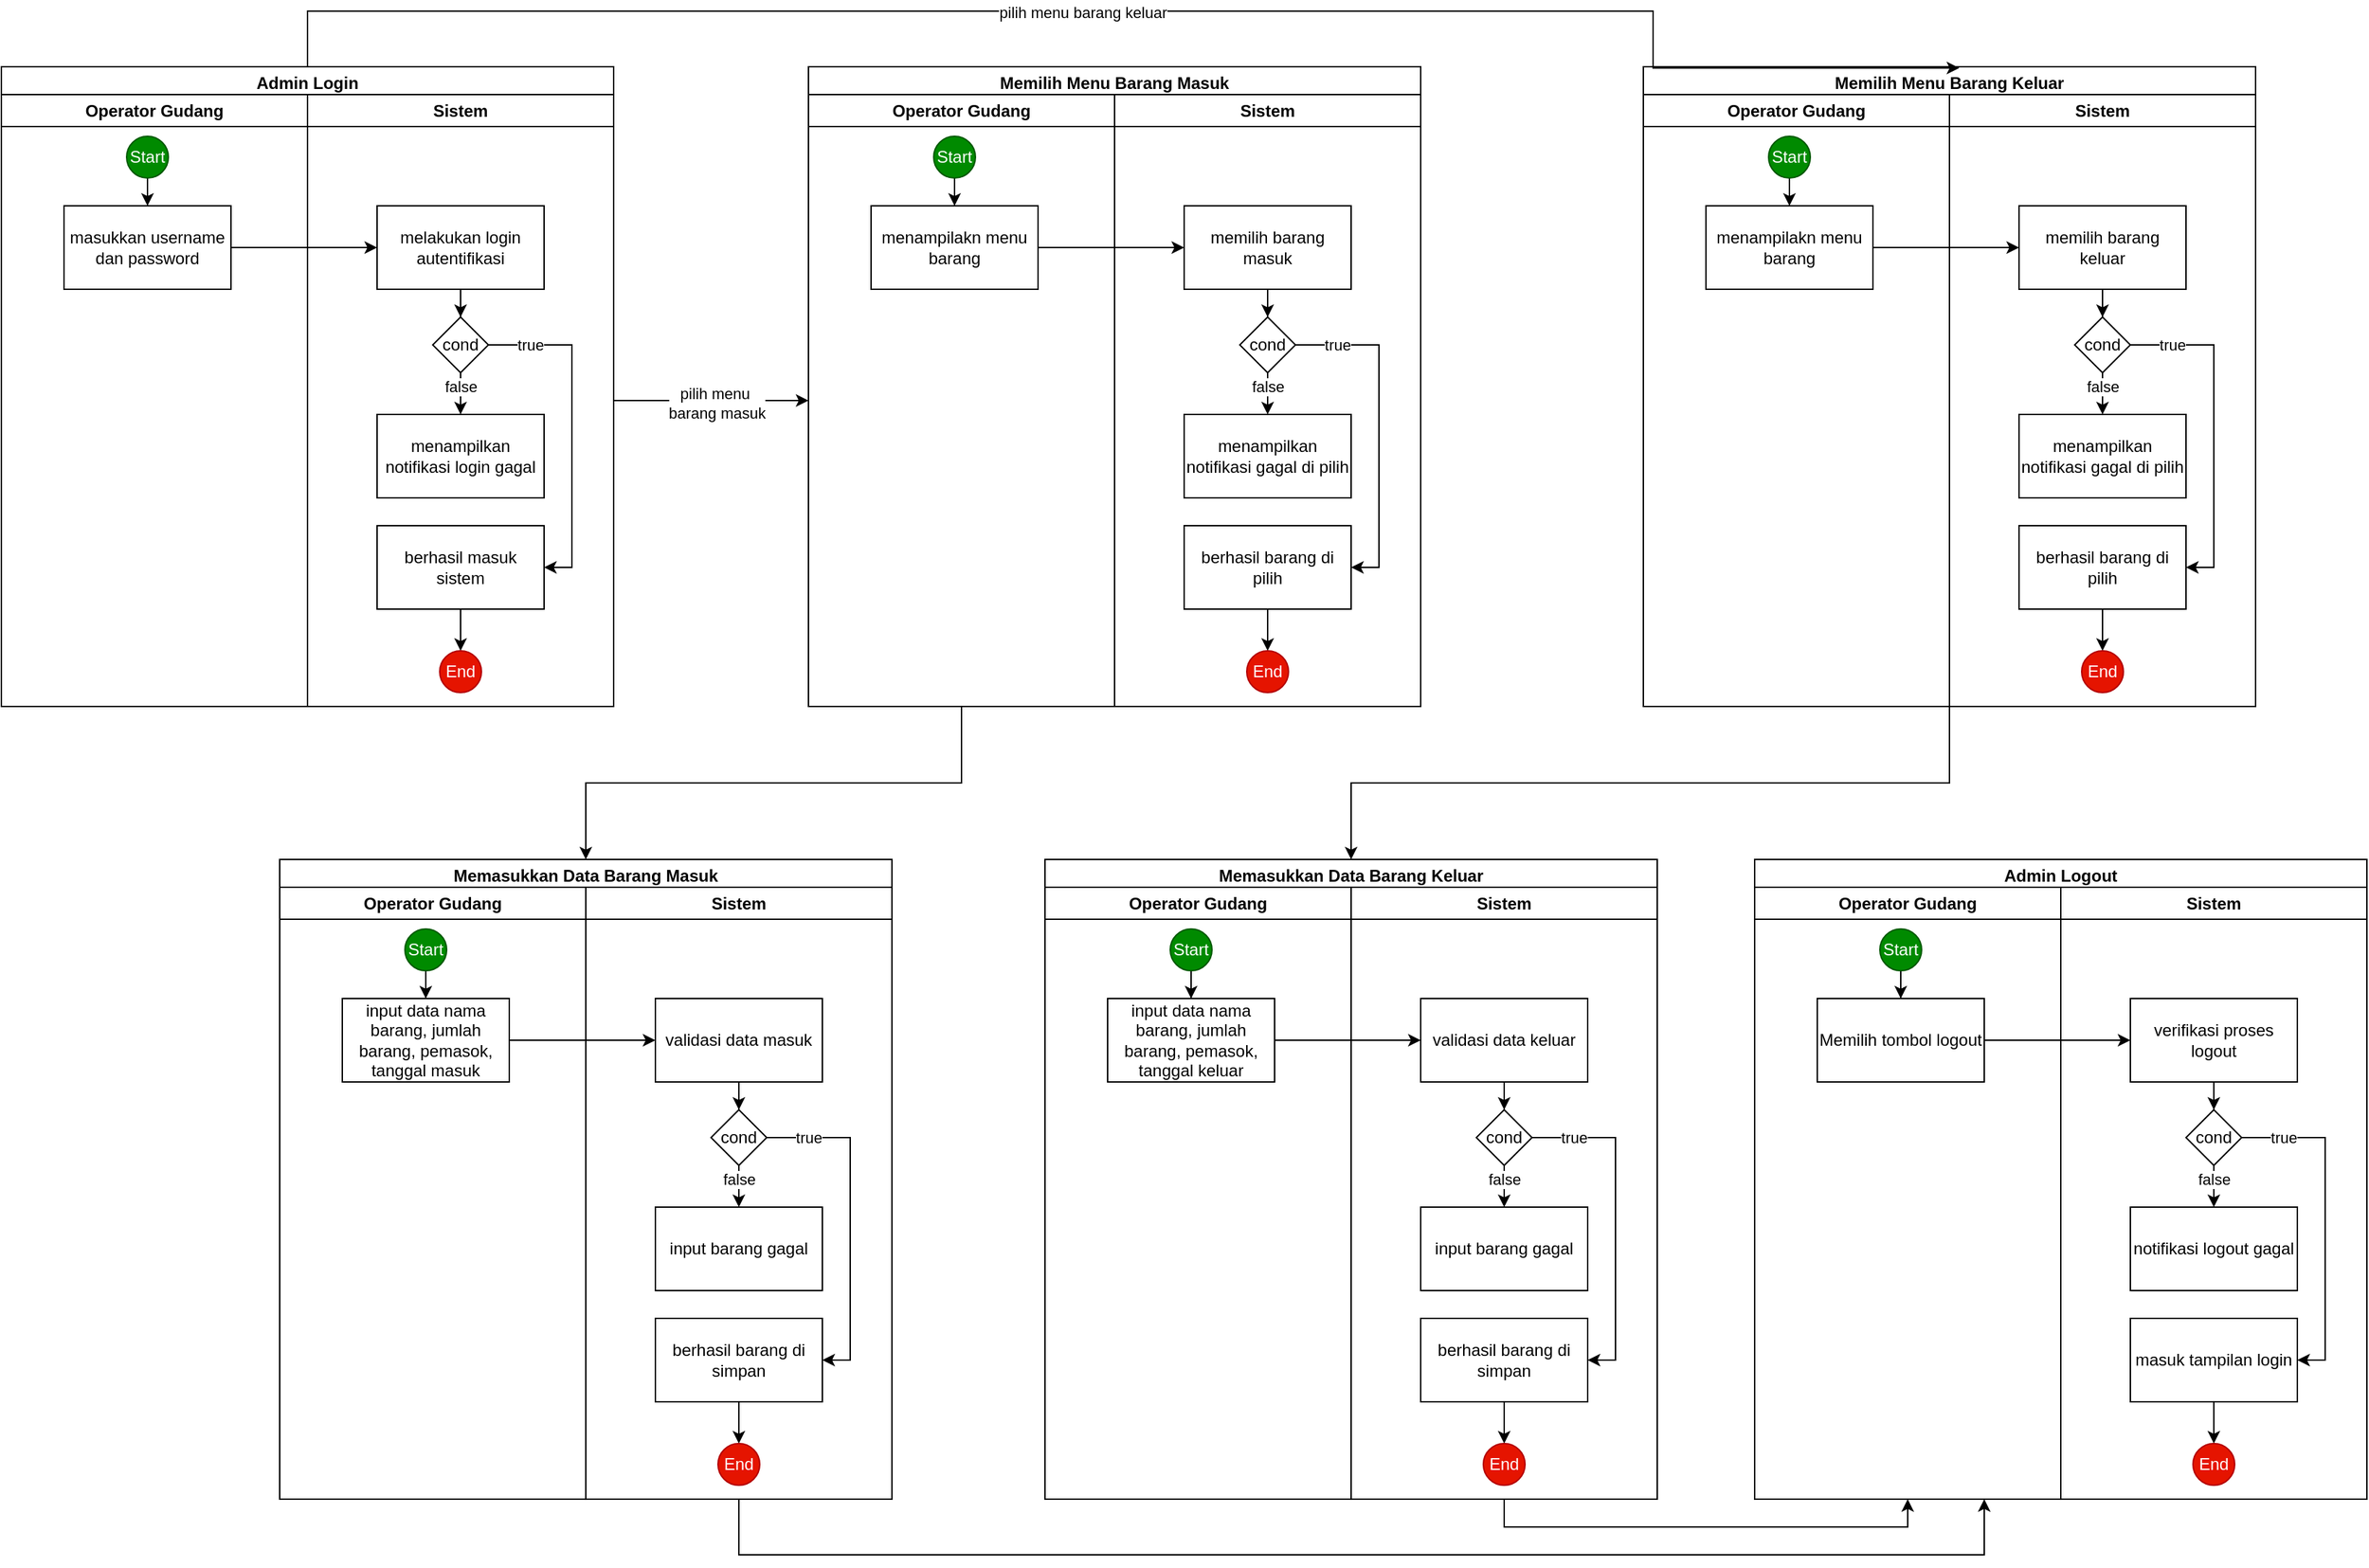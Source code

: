 <mxfile version="25.0.1">
  <diagram name="Halaman-1" id="Y4WEIZRUPYXfwLhoxVbs">
    <mxGraphModel dx="917" dy="1653" grid="1" gridSize="10" guides="1" tooltips="1" connect="1" arrows="1" fold="1" page="1" pageScale="1" pageWidth="827" pageHeight="1169" math="0" shadow="0">
      <root>
        <mxCell id="0" />
        <mxCell id="1" parent="0" />
        <mxCell id="KNslRv7fgBc5iuveiAQ4-1" value="&lt;b style=&quot;white-space: nowrap;&quot;&gt;Admin Login&lt;/b&gt;" style="swimlane;whiteSpace=wrap;html=1;" vertex="1" parent="1">
          <mxGeometry width="440" height="460" as="geometry">
            <mxRectangle width="110" height="30" as="alternateBounds" />
          </mxGeometry>
        </mxCell>
        <mxCell id="KNslRv7fgBc5iuveiAQ4-2" value="Operator Gudang" style="swimlane;whiteSpace=wrap;html=1;startSize=23;" vertex="1" parent="KNslRv7fgBc5iuveiAQ4-1">
          <mxGeometry y="20" width="220" height="440" as="geometry">
            <mxRectangle y="20" width="130" height="30" as="alternateBounds" />
          </mxGeometry>
        </mxCell>
        <mxCell id="KNslRv7fgBc5iuveiAQ4-3" style="edgeStyle=orthogonalEdgeStyle;rounded=0;orthogonalLoop=1;jettySize=auto;html=1;exitX=0.5;exitY=1;exitDx=0;exitDy=0;" edge="1" parent="KNslRv7fgBc5iuveiAQ4-2" source="KNslRv7fgBc5iuveiAQ4-4" target="KNslRv7fgBc5iuveiAQ4-5">
          <mxGeometry relative="1" as="geometry" />
        </mxCell>
        <mxCell id="KNslRv7fgBc5iuveiAQ4-4" value="Start" style="ellipse;whiteSpace=wrap;html=1;aspect=fixed;fillColor=#008a00;fontColor=#ffffff;strokeColor=#005700;" vertex="1" parent="KNslRv7fgBc5iuveiAQ4-2">
          <mxGeometry x="90" y="30" width="30" height="30" as="geometry" />
        </mxCell>
        <mxCell id="KNslRv7fgBc5iuveiAQ4-5" value="masukkan username dan password" style="rounded=0;whiteSpace=wrap;html=1;" vertex="1" parent="KNslRv7fgBc5iuveiAQ4-2">
          <mxGeometry x="45" y="80" width="120" height="60" as="geometry" />
        </mxCell>
        <mxCell id="KNslRv7fgBc5iuveiAQ4-6" value="Sistem" style="swimlane;whiteSpace=wrap;html=1;" vertex="1" parent="KNslRv7fgBc5iuveiAQ4-1">
          <mxGeometry x="220" y="20" width="220" height="440" as="geometry">
            <mxRectangle x="220" y="20" width="80" height="30" as="alternateBounds" />
          </mxGeometry>
        </mxCell>
        <mxCell id="KNslRv7fgBc5iuveiAQ4-7" style="edgeStyle=orthogonalEdgeStyle;rounded=0;orthogonalLoop=1;jettySize=auto;html=1;exitX=0.5;exitY=1;exitDx=0;exitDy=0;" edge="1" parent="KNslRv7fgBc5iuveiAQ4-6" source="KNslRv7fgBc5iuveiAQ4-8" target="KNslRv7fgBc5iuveiAQ4-13">
          <mxGeometry relative="1" as="geometry" />
        </mxCell>
        <mxCell id="KNslRv7fgBc5iuveiAQ4-8" value="melakukan login autentifikasi" style="rounded=0;whiteSpace=wrap;html=1;" vertex="1" parent="KNslRv7fgBc5iuveiAQ4-6">
          <mxGeometry x="50" y="80" width="120" height="60" as="geometry" />
        </mxCell>
        <mxCell id="KNslRv7fgBc5iuveiAQ4-9" value="" style="edgeStyle=orthogonalEdgeStyle;rounded=0;orthogonalLoop=1;jettySize=auto;html=1;" edge="1" parent="KNslRv7fgBc5iuveiAQ4-6" source="KNslRv7fgBc5iuveiAQ4-13" target="KNslRv7fgBc5iuveiAQ4-14">
          <mxGeometry relative="1" as="geometry" />
        </mxCell>
        <mxCell id="KNslRv7fgBc5iuveiAQ4-10" value="false" style="edgeLabel;html=1;align=center;verticalAlign=middle;resizable=0;points=[];" vertex="1" connectable="0" parent="KNslRv7fgBc5iuveiAQ4-9">
          <mxGeometry x="0.5" y="-1" relative="1" as="geometry">
            <mxPoint x="1" y="-8" as="offset" />
          </mxGeometry>
        </mxCell>
        <mxCell id="KNslRv7fgBc5iuveiAQ4-11" style="edgeStyle=orthogonalEdgeStyle;rounded=0;orthogonalLoop=1;jettySize=auto;html=1;exitX=1;exitY=0.5;exitDx=0;exitDy=0;entryX=1;entryY=0.5;entryDx=0;entryDy=0;" edge="1" parent="KNslRv7fgBc5iuveiAQ4-6" source="KNslRv7fgBc5iuveiAQ4-13" target="KNslRv7fgBc5iuveiAQ4-16">
          <mxGeometry relative="1" as="geometry" />
        </mxCell>
        <mxCell id="KNslRv7fgBc5iuveiAQ4-12" value="true" style="edgeLabel;html=1;align=center;verticalAlign=middle;resizable=0;points=[];" vertex="1" connectable="0" parent="KNslRv7fgBc5iuveiAQ4-11">
          <mxGeometry x="-0.756" relative="1" as="geometry">
            <mxPoint as="offset" />
          </mxGeometry>
        </mxCell>
        <mxCell id="KNslRv7fgBc5iuveiAQ4-13" value="c&lt;span style=&quot;background-color: initial;&quot;&gt;ond&lt;/span&gt;" style="rhombus;whiteSpace=wrap;html=1;" vertex="1" parent="KNslRv7fgBc5iuveiAQ4-6">
          <mxGeometry x="90" y="160" width="40" height="40" as="geometry" />
        </mxCell>
        <mxCell id="KNslRv7fgBc5iuveiAQ4-14" value="menampilkan notifikasi login gagal" style="rounded=0;whiteSpace=wrap;html=1;" vertex="1" parent="KNslRv7fgBc5iuveiAQ4-6">
          <mxGeometry x="50" y="230" width="120" height="60" as="geometry" />
        </mxCell>
        <mxCell id="KNslRv7fgBc5iuveiAQ4-15" style="edgeStyle=orthogonalEdgeStyle;rounded=0;orthogonalLoop=1;jettySize=auto;html=1;exitX=0.5;exitY=1;exitDx=0;exitDy=0;" edge="1" parent="KNslRv7fgBc5iuveiAQ4-6" source="KNslRv7fgBc5iuveiAQ4-16" target="KNslRv7fgBc5iuveiAQ4-17">
          <mxGeometry relative="1" as="geometry" />
        </mxCell>
        <mxCell id="KNslRv7fgBc5iuveiAQ4-16" value="berhasil masuk sistem" style="rounded=0;whiteSpace=wrap;html=1;" vertex="1" parent="KNslRv7fgBc5iuveiAQ4-6">
          <mxGeometry x="50" y="310" width="120" height="60" as="geometry" />
        </mxCell>
        <mxCell id="KNslRv7fgBc5iuveiAQ4-17" value="End" style="ellipse;whiteSpace=wrap;html=1;aspect=fixed;fillColor=#e51400;fontColor=#ffffff;strokeColor=#B20000;" vertex="1" parent="KNslRv7fgBc5iuveiAQ4-6">
          <mxGeometry x="95" y="400" width="30" height="30" as="geometry" />
        </mxCell>
        <mxCell id="KNslRv7fgBc5iuveiAQ4-71" style="edgeStyle=orthogonalEdgeStyle;rounded=0;orthogonalLoop=1;jettySize=auto;html=1;" edge="1" parent="KNslRv7fgBc5iuveiAQ4-1" source="KNslRv7fgBc5iuveiAQ4-5" target="KNslRv7fgBc5iuveiAQ4-8">
          <mxGeometry relative="1" as="geometry" />
        </mxCell>
        <mxCell id="KNslRv7fgBc5iuveiAQ4-149" style="edgeStyle=orthogonalEdgeStyle;rounded=0;orthogonalLoop=1;jettySize=auto;html=1;entryX=0.5;entryY=0;entryDx=0;entryDy=0;exitX=0.5;exitY=1;exitDx=0;exitDy=0;" edge="1" parent="1" source="KNslRv7fgBc5iuveiAQ4-39" target="KNslRv7fgBc5iuveiAQ4-36">
          <mxGeometry relative="1" as="geometry" />
        </mxCell>
        <mxCell id="KNslRv7fgBc5iuveiAQ4-18" value="&lt;b style=&quot;white-space: nowrap;&quot;&gt;Memilih Menu Barang Masuk&lt;/b&gt;" style="swimlane;whiteSpace=wrap;html=1;" vertex="1" parent="1">
          <mxGeometry x="580" width="440" height="460" as="geometry">
            <mxRectangle x="480" width="110" height="30" as="alternateBounds" />
          </mxGeometry>
        </mxCell>
        <mxCell id="KNslRv7fgBc5iuveiAQ4-39" value="Operator Gudang" style="swimlane;whiteSpace=wrap;html=1;startSize=23;" vertex="1" parent="KNslRv7fgBc5iuveiAQ4-18">
          <mxGeometry y="20" width="220" height="440" as="geometry" />
        </mxCell>
        <mxCell id="KNslRv7fgBc5iuveiAQ4-40" style="edgeStyle=orthogonalEdgeStyle;rounded=0;orthogonalLoop=1;jettySize=auto;html=1;exitX=0.5;exitY=1;exitDx=0;exitDy=0;" edge="1" parent="KNslRv7fgBc5iuveiAQ4-39" source="KNslRv7fgBc5iuveiAQ4-41" target="KNslRv7fgBc5iuveiAQ4-42">
          <mxGeometry relative="1" as="geometry" />
        </mxCell>
        <mxCell id="KNslRv7fgBc5iuveiAQ4-41" value="Start" style="ellipse;whiteSpace=wrap;html=1;aspect=fixed;fillColor=#008a00;fontColor=#ffffff;strokeColor=#005700;" vertex="1" parent="KNslRv7fgBc5iuveiAQ4-39">
          <mxGeometry x="90" y="30" width="30" height="30" as="geometry" />
        </mxCell>
        <mxCell id="KNslRv7fgBc5iuveiAQ4-42" value="menampilakn menu barang" style="rounded=0;whiteSpace=wrap;html=1;" vertex="1" parent="KNslRv7fgBc5iuveiAQ4-39">
          <mxGeometry x="45" y="80" width="120" height="60" as="geometry" />
        </mxCell>
        <mxCell id="KNslRv7fgBc5iuveiAQ4-43" value="Sistem" style="swimlane;whiteSpace=wrap;html=1;" vertex="1" parent="KNslRv7fgBc5iuveiAQ4-18">
          <mxGeometry x="220" y="20" width="220" height="440" as="geometry">
            <mxRectangle x="220" y="40" width="80" height="30" as="alternateBounds" />
          </mxGeometry>
        </mxCell>
        <mxCell id="KNslRv7fgBc5iuveiAQ4-44" style="edgeStyle=orthogonalEdgeStyle;rounded=0;orthogonalLoop=1;jettySize=auto;html=1;exitX=0.5;exitY=1;exitDx=0;exitDy=0;" edge="1" parent="KNslRv7fgBc5iuveiAQ4-43" source="KNslRv7fgBc5iuveiAQ4-45" target="KNslRv7fgBc5iuveiAQ4-50">
          <mxGeometry relative="1" as="geometry" />
        </mxCell>
        <mxCell id="KNslRv7fgBc5iuveiAQ4-45" value="memilih barang masuk" style="rounded=0;whiteSpace=wrap;html=1;" vertex="1" parent="KNslRv7fgBc5iuveiAQ4-43">
          <mxGeometry x="50" y="80" width="120" height="60" as="geometry" />
        </mxCell>
        <mxCell id="KNslRv7fgBc5iuveiAQ4-46" value="" style="edgeStyle=orthogonalEdgeStyle;rounded=0;orthogonalLoop=1;jettySize=auto;html=1;" edge="1" parent="KNslRv7fgBc5iuveiAQ4-43" source="KNslRv7fgBc5iuveiAQ4-50" target="KNslRv7fgBc5iuveiAQ4-51">
          <mxGeometry relative="1" as="geometry" />
        </mxCell>
        <mxCell id="KNslRv7fgBc5iuveiAQ4-47" value="false" style="edgeLabel;html=1;align=center;verticalAlign=middle;resizable=0;points=[];" vertex="1" connectable="0" parent="KNslRv7fgBc5iuveiAQ4-46">
          <mxGeometry x="0.5" y="-1" relative="1" as="geometry">
            <mxPoint x="1" y="-8" as="offset" />
          </mxGeometry>
        </mxCell>
        <mxCell id="KNslRv7fgBc5iuveiAQ4-48" style="edgeStyle=orthogonalEdgeStyle;rounded=0;orthogonalLoop=1;jettySize=auto;html=1;exitX=1;exitY=0.5;exitDx=0;exitDy=0;entryX=1;entryY=0.5;entryDx=0;entryDy=0;" edge="1" parent="KNslRv7fgBc5iuveiAQ4-43" source="KNslRv7fgBc5iuveiAQ4-50" target="KNslRv7fgBc5iuveiAQ4-53">
          <mxGeometry relative="1" as="geometry" />
        </mxCell>
        <mxCell id="KNslRv7fgBc5iuveiAQ4-49" value="true" style="edgeLabel;html=1;align=center;verticalAlign=middle;resizable=0;points=[];" vertex="1" connectable="0" parent="KNslRv7fgBc5iuveiAQ4-48">
          <mxGeometry x="-0.756" relative="1" as="geometry">
            <mxPoint as="offset" />
          </mxGeometry>
        </mxCell>
        <mxCell id="KNslRv7fgBc5iuveiAQ4-50" value="c&lt;span style=&quot;background-color: initial;&quot;&gt;ond&lt;/span&gt;" style="rhombus;whiteSpace=wrap;html=1;" vertex="1" parent="KNslRv7fgBc5iuveiAQ4-43">
          <mxGeometry x="90" y="160" width="40" height="40" as="geometry" />
        </mxCell>
        <mxCell id="KNslRv7fgBc5iuveiAQ4-51" value="menampilkan notifikasi gagal di pilih" style="rounded=0;whiteSpace=wrap;html=1;" vertex="1" parent="KNslRv7fgBc5iuveiAQ4-43">
          <mxGeometry x="50" y="230" width="120" height="60" as="geometry" />
        </mxCell>
        <mxCell id="KNslRv7fgBc5iuveiAQ4-52" style="edgeStyle=orthogonalEdgeStyle;rounded=0;orthogonalLoop=1;jettySize=auto;html=1;exitX=0.5;exitY=1;exitDx=0;exitDy=0;" edge="1" parent="KNslRv7fgBc5iuveiAQ4-43" source="KNslRv7fgBc5iuveiAQ4-53" target="KNslRv7fgBc5iuveiAQ4-54">
          <mxGeometry relative="1" as="geometry" />
        </mxCell>
        <mxCell id="KNslRv7fgBc5iuveiAQ4-53" value="berhasil barang di pilih" style="rounded=0;whiteSpace=wrap;html=1;" vertex="1" parent="KNslRv7fgBc5iuveiAQ4-43">
          <mxGeometry x="50" y="310" width="120" height="60" as="geometry" />
        </mxCell>
        <mxCell id="KNslRv7fgBc5iuveiAQ4-54" value="End" style="ellipse;whiteSpace=wrap;html=1;aspect=fixed;fillColor=#e51400;fontColor=#ffffff;strokeColor=#B20000;" vertex="1" parent="KNslRv7fgBc5iuveiAQ4-43">
          <mxGeometry x="95" y="400" width="30" height="30" as="geometry" />
        </mxCell>
        <mxCell id="KNslRv7fgBc5iuveiAQ4-72" style="edgeStyle=orthogonalEdgeStyle;rounded=0;orthogonalLoop=1;jettySize=auto;html=1;" edge="1" parent="KNslRv7fgBc5iuveiAQ4-18" source="KNslRv7fgBc5iuveiAQ4-42" target="KNslRv7fgBc5iuveiAQ4-45">
          <mxGeometry relative="1" as="geometry" />
        </mxCell>
        <mxCell id="KNslRv7fgBc5iuveiAQ4-35" value="&lt;b style=&quot;white-space: nowrap;&quot;&gt;Memilih Menu Barang Keluar&lt;/b&gt;" style="swimlane;whiteSpace=wrap;html=1;" vertex="1" parent="1">
          <mxGeometry x="1180" width="440" height="460" as="geometry">
            <mxRectangle x="960" width="110" height="30" as="alternateBounds" />
          </mxGeometry>
        </mxCell>
        <mxCell id="KNslRv7fgBc5iuveiAQ4-55" value="Operator Gudang" style="swimlane;whiteSpace=wrap;html=1;startSize=23;" vertex="1" parent="KNslRv7fgBc5iuveiAQ4-35">
          <mxGeometry y="20" width="220" height="440" as="geometry" />
        </mxCell>
        <mxCell id="KNslRv7fgBc5iuveiAQ4-56" style="edgeStyle=orthogonalEdgeStyle;rounded=0;orthogonalLoop=1;jettySize=auto;html=1;exitX=0.5;exitY=1;exitDx=0;exitDy=0;" edge="1" parent="KNslRv7fgBc5iuveiAQ4-55" source="KNslRv7fgBc5iuveiAQ4-57" target="KNslRv7fgBc5iuveiAQ4-58">
          <mxGeometry relative="1" as="geometry" />
        </mxCell>
        <mxCell id="KNslRv7fgBc5iuveiAQ4-57" value="Start" style="ellipse;whiteSpace=wrap;html=1;aspect=fixed;fillColor=#008a00;fontColor=#ffffff;strokeColor=#005700;" vertex="1" parent="KNslRv7fgBc5iuveiAQ4-55">
          <mxGeometry x="90" y="30" width="30" height="30" as="geometry" />
        </mxCell>
        <mxCell id="KNslRv7fgBc5iuveiAQ4-58" value="menampilakn menu barang" style="rounded=0;whiteSpace=wrap;html=1;" vertex="1" parent="KNslRv7fgBc5iuveiAQ4-55">
          <mxGeometry x="45" y="80" width="120" height="60" as="geometry" />
        </mxCell>
        <mxCell id="KNslRv7fgBc5iuveiAQ4-59" value="Sistem" style="swimlane;whiteSpace=wrap;html=1;" vertex="1" parent="KNslRv7fgBc5iuveiAQ4-35">
          <mxGeometry x="220" y="20" width="220" height="440" as="geometry">
            <mxRectangle x="220" y="40" width="80" height="30" as="alternateBounds" />
          </mxGeometry>
        </mxCell>
        <mxCell id="KNslRv7fgBc5iuveiAQ4-60" style="edgeStyle=orthogonalEdgeStyle;rounded=0;orthogonalLoop=1;jettySize=auto;html=1;exitX=0.5;exitY=1;exitDx=0;exitDy=0;" edge="1" parent="KNslRv7fgBc5iuveiAQ4-59" source="KNslRv7fgBc5iuveiAQ4-61" target="KNslRv7fgBc5iuveiAQ4-66">
          <mxGeometry relative="1" as="geometry" />
        </mxCell>
        <mxCell id="KNslRv7fgBc5iuveiAQ4-61" value="memilih barang keluar" style="rounded=0;whiteSpace=wrap;html=1;" vertex="1" parent="KNslRv7fgBc5iuveiAQ4-59">
          <mxGeometry x="50" y="80" width="120" height="60" as="geometry" />
        </mxCell>
        <mxCell id="KNslRv7fgBc5iuveiAQ4-62" value="" style="edgeStyle=orthogonalEdgeStyle;rounded=0;orthogonalLoop=1;jettySize=auto;html=1;" edge="1" parent="KNslRv7fgBc5iuveiAQ4-59" source="KNslRv7fgBc5iuveiAQ4-66" target="KNslRv7fgBc5iuveiAQ4-67">
          <mxGeometry relative="1" as="geometry" />
        </mxCell>
        <mxCell id="KNslRv7fgBc5iuveiAQ4-63" value="false" style="edgeLabel;html=1;align=center;verticalAlign=middle;resizable=0;points=[];" vertex="1" connectable="0" parent="KNslRv7fgBc5iuveiAQ4-62">
          <mxGeometry x="0.5" y="-1" relative="1" as="geometry">
            <mxPoint x="1" y="-8" as="offset" />
          </mxGeometry>
        </mxCell>
        <mxCell id="KNslRv7fgBc5iuveiAQ4-64" style="edgeStyle=orthogonalEdgeStyle;rounded=0;orthogonalLoop=1;jettySize=auto;html=1;exitX=1;exitY=0.5;exitDx=0;exitDy=0;entryX=1;entryY=0.5;entryDx=0;entryDy=0;" edge="1" parent="KNslRv7fgBc5iuveiAQ4-59" source="KNslRv7fgBc5iuveiAQ4-66" target="KNslRv7fgBc5iuveiAQ4-69">
          <mxGeometry relative="1" as="geometry" />
        </mxCell>
        <mxCell id="KNslRv7fgBc5iuveiAQ4-65" value="true" style="edgeLabel;html=1;align=center;verticalAlign=middle;resizable=0;points=[];" vertex="1" connectable="0" parent="KNslRv7fgBc5iuveiAQ4-64">
          <mxGeometry x="-0.756" relative="1" as="geometry">
            <mxPoint as="offset" />
          </mxGeometry>
        </mxCell>
        <mxCell id="KNslRv7fgBc5iuveiAQ4-66" value="c&lt;span style=&quot;background-color: initial;&quot;&gt;ond&lt;/span&gt;" style="rhombus;whiteSpace=wrap;html=1;" vertex="1" parent="KNslRv7fgBc5iuveiAQ4-59">
          <mxGeometry x="90" y="160" width="40" height="40" as="geometry" />
        </mxCell>
        <mxCell id="KNslRv7fgBc5iuveiAQ4-67" value="menampilkan notifikasi gagal di pilih" style="rounded=0;whiteSpace=wrap;html=1;" vertex="1" parent="KNslRv7fgBc5iuveiAQ4-59">
          <mxGeometry x="50" y="230" width="120" height="60" as="geometry" />
        </mxCell>
        <mxCell id="KNslRv7fgBc5iuveiAQ4-68" style="edgeStyle=orthogonalEdgeStyle;rounded=0;orthogonalLoop=1;jettySize=auto;html=1;exitX=0.5;exitY=1;exitDx=0;exitDy=0;" edge="1" parent="KNslRv7fgBc5iuveiAQ4-59" source="KNslRv7fgBc5iuveiAQ4-69" target="KNslRv7fgBc5iuveiAQ4-70">
          <mxGeometry relative="1" as="geometry" />
        </mxCell>
        <mxCell id="KNslRv7fgBc5iuveiAQ4-69" value="berhasil barang di pilih" style="rounded=0;whiteSpace=wrap;html=1;" vertex="1" parent="KNslRv7fgBc5iuveiAQ4-59">
          <mxGeometry x="50" y="310" width="120" height="60" as="geometry" />
        </mxCell>
        <mxCell id="KNslRv7fgBc5iuveiAQ4-70" value="End" style="ellipse;whiteSpace=wrap;html=1;aspect=fixed;fillColor=#e51400;fontColor=#ffffff;strokeColor=#B20000;" vertex="1" parent="KNslRv7fgBc5iuveiAQ4-59">
          <mxGeometry x="95" y="400" width="30" height="30" as="geometry" />
        </mxCell>
        <mxCell id="KNslRv7fgBc5iuveiAQ4-73" style="edgeStyle=orthogonalEdgeStyle;rounded=0;orthogonalLoop=1;jettySize=auto;html=1;" edge="1" parent="KNslRv7fgBc5iuveiAQ4-35" source="KNslRv7fgBc5iuveiAQ4-58" target="KNslRv7fgBc5iuveiAQ4-61">
          <mxGeometry relative="1" as="geometry" />
        </mxCell>
        <mxCell id="KNslRv7fgBc5iuveiAQ4-36" value="&lt;b style=&quot;white-space: nowrap;&quot;&gt;Memasukkan Data Barang Masuk&lt;/b&gt;" style="swimlane;whiteSpace=wrap;html=1;" vertex="1" parent="1">
          <mxGeometry x="200" y="570" width="440" height="460" as="geometry">
            <mxRectangle y="480" width="110" height="30" as="alternateBounds" />
          </mxGeometry>
        </mxCell>
        <mxCell id="KNslRv7fgBc5iuveiAQ4-74" value="Operator Gudang" style="swimlane;whiteSpace=wrap;html=1;startSize=23;" vertex="1" parent="KNslRv7fgBc5iuveiAQ4-36">
          <mxGeometry y="20" width="220" height="440" as="geometry" />
        </mxCell>
        <mxCell id="KNslRv7fgBc5iuveiAQ4-75" style="edgeStyle=orthogonalEdgeStyle;rounded=0;orthogonalLoop=1;jettySize=auto;html=1;exitX=0.5;exitY=1;exitDx=0;exitDy=0;" edge="1" parent="KNslRv7fgBc5iuveiAQ4-74" source="KNslRv7fgBc5iuveiAQ4-76" target="KNslRv7fgBc5iuveiAQ4-77">
          <mxGeometry relative="1" as="geometry" />
        </mxCell>
        <mxCell id="KNslRv7fgBc5iuveiAQ4-76" value="Start" style="ellipse;whiteSpace=wrap;html=1;aspect=fixed;fillColor=#008a00;fontColor=#ffffff;strokeColor=#005700;" vertex="1" parent="KNslRv7fgBc5iuveiAQ4-74">
          <mxGeometry x="90" y="30" width="30" height="30" as="geometry" />
        </mxCell>
        <mxCell id="KNslRv7fgBc5iuveiAQ4-77" value="input data nama barang, jumlah barang, pemasok, tanggal masuk" style="rounded=0;whiteSpace=wrap;html=1;" vertex="1" parent="KNslRv7fgBc5iuveiAQ4-74">
          <mxGeometry x="45" y="80" width="120" height="60" as="geometry" />
        </mxCell>
        <mxCell id="KNslRv7fgBc5iuveiAQ4-78" value="Sistem" style="swimlane;whiteSpace=wrap;html=1;" vertex="1" parent="KNslRv7fgBc5iuveiAQ4-36">
          <mxGeometry x="220" y="20" width="220" height="440" as="geometry">
            <mxRectangle x="220" y="40" width="80" height="30" as="alternateBounds" />
          </mxGeometry>
        </mxCell>
        <mxCell id="KNslRv7fgBc5iuveiAQ4-79" style="edgeStyle=orthogonalEdgeStyle;rounded=0;orthogonalLoop=1;jettySize=auto;html=1;exitX=0.5;exitY=1;exitDx=0;exitDy=0;" edge="1" parent="KNslRv7fgBc5iuveiAQ4-78" source="KNslRv7fgBc5iuveiAQ4-80" target="KNslRv7fgBc5iuveiAQ4-85">
          <mxGeometry relative="1" as="geometry" />
        </mxCell>
        <mxCell id="KNslRv7fgBc5iuveiAQ4-80" value="validasi data masuk" style="rounded=0;whiteSpace=wrap;html=1;" vertex="1" parent="KNslRv7fgBc5iuveiAQ4-78">
          <mxGeometry x="50" y="80" width="120" height="60" as="geometry" />
        </mxCell>
        <mxCell id="KNslRv7fgBc5iuveiAQ4-81" value="" style="edgeStyle=orthogonalEdgeStyle;rounded=0;orthogonalLoop=1;jettySize=auto;html=1;" edge="1" parent="KNslRv7fgBc5iuveiAQ4-78" source="KNslRv7fgBc5iuveiAQ4-85" target="KNslRv7fgBc5iuveiAQ4-86">
          <mxGeometry relative="1" as="geometry" />
        </mxCell>
        <mxCell id="KNslRv7fgBc5iuveiAQ4-82" value="false" style="edgeLabel;html=1;align=center;verticalAlign=middle;resizable=0;points=[];" vertex="1" connectable="0" parent="KNslRv7fgBc5iuveiAQ4-81">
          <mxGeometry x="0.5" y="-1" relative="1" as="geometry">
            <mxPoint x="1" y="-8" as="offset" />
          </mxGeometry>
        </mxCell>
        <mxCell id="KNslRv7fgBc5iuveiAQ4-83" style="edgeStyle=orthogonalEdgeStyle;rounded=0;orthogonalLoop=1;jettySize=auto;html=1;exitX=1;exitY=0.5;exitDx=0;exitDy=0;entryX=1;entryY=0.5;entryDx=0;entryDy=0;" edge="1" parent="KNslRv7fgBc5iuveiAQ4-78" source="KNslRv7fgBc5iuveiAQ4-85" target="KNslRv7fgBc5iuveiAQ4-88">
          <mxGeometry relative="1" as="geometry" />
        </mxCell>
        <mxCell id="KNslRv7fgBc5iuveiAQ4-84" value="true" style="edgeLabel;html=1;align=center;verticalAlign=middle;resizable=0;points=[];" vertex="1" connectable="0" parent="KNslRv7fgBc5iuveiAQ4-83">
          <mxGeometry x="-0.756" relative="1" as="geometry">
            <mxPoint as="offset" />
          </mxGeometry>
        </mxCell>
        <mxCell id="KNslRv7fgBc5iuveiAQ4-85" value="c&lt;span style=&quot;background-color: initial;&quot;&gt;ond&lt;/span&gt;" style="rhombus;whiteSpace=wrap;html=1;" vertex="1" parent="KNslRv7fgBc5iuveiAQ4-78">
          <mxGeometry x="90" y="160" width="40" height="40" as="geometry" />
        </mxCell>
        <mxCell id="KNslRv7fgBc5iuveiAQ4-86" value="input barang gagal" style="rounded=0;whiteSpace=wrap;html=1;" vertex="1" parent="KNslRv7fgBc5iuveiAQ4-78">
          <mxGeometry x="50" y="230" width="120" height="60" as="geometry" />
        </mxCell>
        <mxCell id="KNslRv7fgBc5iuveiAQ4-87" style="edgeStyle=orthogonalEdgeStyle;rounded=0;orthogonalLoop=1;jettySize=auto;html=1;exitX=0.5;exitY=1;exitDx=0;exitDy=0;" edge="1" parent="KNslRv7fgBc5iuveiAQ4-78" source="KNslRv7fgBc5iuveiAQ4-88" target="KNslRv7fgBc5iuveiAQ4-89">
          <mxGeometry relative="1" as="geometry" />
        </mxCell>
        <mxCell id="KNslRv7fgBc5iuveiAQ4-88" value="berhasil barang di simpan" style="rounded=0;whiteSpace=wrap;html=1;" vertex="1" parent="KNslRv7fgBc5iuveiAQ4-78">
          <mxGeometry x="50" y="310" width="120" height="60" as="geometry" />
        </mxCell>
        <mxCell id="KNslRv7fgBc5iuveiAQ4-89" value="End" style="ellipse;whiteSpace=wrap;html=1;aspect=fixed;fillColor=#e51400;fontColor=#ffffff;strokeColor=#B20000;" vertex="1" parent="KNslRv7fgBc5iuveiAQ4-78">
          <mxGeometry x="95" y="400" width="30" height="30" as="geometry" />
        </mxCell>
        <mxCell id="KNslRv7fgBc5iuveiAQ4-90" style="edgeStyle=orthogonalEdgeStyle;rounded=0;orthogonalLoop=1;jettySize=auto;html=1;" edge="1" parent="KNslRv7fgBc5iuveiAQ4-36" source="KNslRv7fgBc5iuveiAQ4-77" target="KNslRv7fgBc5iuveiAQ4-80">
          <mxGeometry relative="1" as="geometry" />
        </mxCell>
        <mxCell id="KNslRv7fgBc5iuveiAQ4-37" value="&lt;b style=&quot;white-space: nowrap;&quot;&gt;Memasukkan Data Barang Keluar&lt;/b&gt;" style="swimlane;whiteSpace=wrap;html=1;startSize=23;" vertex="1" parent="1">
          <mxGeometry x="750" y="570" width="440" height="460" as="geometry">
            <mxRectangle x="480" y="480" width="110" height="30" as="alternateBounds" />
          </mxGeometry>
        </mxCell>
        <mxCell id="KNslRv7fgBc5iuveiAQ4-91" value="Operator Gudang" style="swimlane;whiteSpace=wrap;html=1;startSize=23;" vertex="1" parent="KNslRv7fgBc5iuveiAQ4-37">
          <mxGeometry y="20" width="220" height="440" as="geometry" />
        </mxCell>
        <mxCell id="KNslRv7fgBc5iuveiAQ4-92" style="edgeStyle=orthogonalEdgeStyle;rounded=0;orthogonalLoop=1;jettySize=auto;html=1;exitX=0.5;exitY=1;exitDx=0;exitDy=0;" edge="1" parent="KNslRv7fgBc5iuveiAQ4-91" source="KNslRv7fgBc5iuveiAQ4-93" target="KNslRv7fgBc5iuveiAQ4-94">
          <mxGeometry relative="1" as="geometry" />
        </mxCell>
        <mxCell id="KNslRv7fgBc5iuveiAQ4-93" value="Start" style="ellipse;whiteSpace=wrap;html=1;aspect=fixed;fillColor=#008a00;fontColor=#ffffff;strokeColor=#005700;" vertex="1" parent="KNslRv7fgBc5iuveiAQ4-91">
          <mxGeometry x="90" y="30" width="30" height="30" as="geometry" />
        </mxCell>
        <mxCell id="KNslRv7fgBc5iuveiAQ4-94" value="input data nama barang, jumlah barang, pemasok, tanggal keluar" style="rounded=0;whiteSpace=wrap;html=1;" vertex="1" parent="KNslRv7fgBc5iuveiAQ4-91">
          <mxGeometry x="45" y="80" width="120" height="60" as="geometry" />
        </mxCell>
        <mxCell id="KNslRv7fgBc5iuveiAQ4-95" value="Sistem" style="swimlane;whiteSpace=wrap;html=1;" vertex="1" parent="KNslRv7fgBc5iuveiAQ4-37">
          <mxGeometry x="220" y="20" width="220" height="440" as="geometry">
            <mxRectangle x="220" y="40" width="80" height="30" as="alternateBounds" />
          </mxGeometry>
        </mxCell>
        <mxCell id="KNslRv7fgBc5iuveiAQ4-96" style="edgeStyle=orthogonalEdgeStyle;rounded=0;orthogonalLoop=1;jettySize=auto;html=1;exitX=0.5;exitY=1;exitDx=0;exitDy=0;" edge="1" parent="KNslRv7fgBc5iuveiAQ4-95" source="KNslRv7fgBc5iuveiAQ4-97" target="KNslRv7fgBc5iuveiAQ4-102">
          <mxGeometry relative="1" as="geometry" />
        </mxCell>
        <mxCell id="KNslRv7fgBc5iuveiAQ4-97" value="validasi data keluar" style="rounded=0;whiteSpace=wrap;html=1;" vertex="1" parent="KNslRv7fgBc5iuveiAQ4-95">
          <mxGeometry x="50" y="80" width="120" height="60" as="geometry" />
        </mxCell>
        <mxCell id="KNslRv7fgBc5iuveiAQ4-98" value="" style="edgeStyle=orthogonalEdgeStyle;rounded=0;orthogonalLoop=1;jettySize=auto;html=1;" edge="1" parent="KNslRv7fgBc5iuveiAQ4-95" source="KNslRv7fgBc5iuveiAQ4-102" target="KNslRv7fgBc5iuveiAQ4-103">
          <mxGeometry relative="1" as="geometry" />
        </mxCell>
        <mxCell id="KNslRv7fgBc5iuveiAQ4-99" value="false" style="edgeLabel;html=1;align=center;verticalAlign=middle;resizable=0;points=[];" vertex="1" connectable="0" parent="KNslRv7fgBc5iuveiAQ4-98">
          <mxGeometry x="0.5" y="-1" relative="1" as="geometry">
            <mxPoint x="1" y="-8" as="offset" />
          </mxGeometry>
        </mxCell>
        <mxCell id="KNslRv7fgBc5iuveiAQ4-100" style="edgeStyle=orthogonalEdgeStyle;rounded=0;orthogonalLoop=1;jettySize=auto;html=1;exitX=1;exitY=0.5;exitDx=0;exitDy=0;entryX=1;entryY=0.5;entryDx=0;entryDy=0;" edge="1" parent="KNslRv7fgBc5iuveiAQ4-95" source="KNslRv7fgBc5iuveiAQ4-102" target="KNslRv7fgBc5iuveiAQ4-105">
          <mxGeometry relative="1" as="geometry" />
        </mxCell>
        <mxCell id="KNslRv7fgBc5iuveiAQ4-101" value="true" style="edgeLabel;html=1;align=center;verticalAlign=middle;resizable=0;points=[];" vertex="1" connectable="0" parent="KNslRv7fgBc5iuveiAQ4-100">
          <mxGeometry x="-0.756" relative="1" as="geometry">
            <mxPoint as="offset" />
          </mxGeometry>
        </mxCell>
        <mxCell id="KNslRv7fgBc5iuveiAQ4-102" value="c&lt;span style=&quot;background-color: initial;&quot;&gt;ond&lt;/span&gt;" style="rhombus;whiteSpace=wrap;html=1;" vertex="1" parent="KNslRv7fgBc5iuveiAQ4-95">
          <mxGeometry x="90" y="160" width="40" height="40" as="geometry" />
        </mxCell>
        <mxCell id="KNslRv7fgBc5iuveiAQ4-103" value="input barang gagal" style="rounded=0;whiteSpace=wrap;html=1;" vertex="1" parent="KNslRv7fgBc5iuveiAQ4-95">
          <mxGeometry x="50" y="230" width="120" height="60" as="geometry" />
        </mxCell>
        <mxCell id="KNslRv7fgBc5iuveiAQ4-104" style="edgeStyle=orthogonalEdgeStyle;rounded=0;orthogonalLoop=1;jettySize=auto;html=1;exitX=0.5;exitY=1;exitDx=0;exitDy=0;" edge="1" parent="KNslRv7fgBc5iuveiAQ4-95" source="KNslRv7fgBc5iuveiAQ4-105" target="KNslRv7fgBc5iuveiAQ4-106">
          <mxGeometry relative="1" as="geometry" />
        </mxCell>
        <mxCell id="KNslRv7fgBc5iuveiAQ4-105" value="berhasil barang di simpan" style="rounded=0;whiteSpace=wrap;html=1;" vertex="1" parent="KNslRv7fgBc5iuveiAQ4-95">
          <mxGeometry x="50" y="310" width="120" height="60" as="geometry" />
        </mxCell>
        <mxCell id="KNslRv7fgBc5iuveiAQ4-106" value="End" style="ellipse;whiteSpace=wrap;html=1;aspect=fixed;fillColor=#e51400;fontColor=#ffffff;strokeColor=#B20000;" vertex="1" parent="KNslRv7fgBc5iuveiAQ4-95">
          <mxGeometry x="95" y="400" width="30" height="30" as="geometry" />
        </mxCell>
        <mxCell id="KNslRv7fgBc5iuveiAQ4-142" style="edgeStyle=orthogonalEdgeStyle;rounded=0;orthogonalLoop=1;jettySize=auto;html=1;" edge="1" parent="KNslRv7fgBc5iuveiAQ4-37" source="KNslRv7fgBc5iuveiAQ4-94" target="KNslRv7fgBc5iuveiAQ4-97">
          <mxGeometry relative="1" as="geometry" />
        </mxCell>
        <mxCell id="KNslRv7fgBc5iuveiAQ4-38" value="&lt;b style=&quot;white-space: nowrap;&quot;&gt;Admin Logout&lt;/b&gt;" style="swimlane;whiteSpace=wrap;html=1;" vertex="1" parent="1">
          <mxGeometry x="1260" y="570" width="440" height="460" as="geometry">
            <mxRectangle x="960" y="480" width="110" height="30" as="alternateBounds" />
          </mxGeometry>
        </mxCell>
        <mxCell id="KNslRv7fgBc5iuveiAQ4-123" value="Operator Gudang" style="swimlane;whiteSpace=wrap;html=1;startSize=23;" vertex="1" parent="KNslRv7fgBc5iuveiAQ4-38">
          <mxGeometry y="20" width="220" height="440" as="geometry" />
        </mxCell>
        <mxCell id="KNslRv7fgBc5iuveiAQ4-124" style="edgeStyle=orthogonalEdgeStyle;rounded=0;orthogonalLoop=1;jettySize=auto;html=1;exitX=0.5;exitY=1;exitDx=0;exitDy=0;" edge="1" parent="KNslRv7fgBc5iuveiAQ4-123" source="KNslRv7fgBc5iuveiAQ4-125" target="KNslRv7fgBc5iuveiAQ4-126">
          <mxGeometry relative="1" as="geometry" />
        </mxCell>
        <mxCell id="KNslRv7fgBc5iuveiAQ4-125" value="Start" style="ellipse;whiteSpace=wrap;html=1;aspect=fixed;fillColor=#008a00;fontColor=#ffffff;strokeColor=#005700;" vertex="1" parent="KNslRv7fgBc5iuveiAQ4-123">
          <mxGeometry x="90" y="30" width="30" height="30" as="geometry" />
        </mxCell>
        <mxCell id="KNslRv7fgBc5iuveiAQ4-126" value="Memilih tombol logout" style="rounded=0;whiteSpace=wrap;html=1;" vertex="1" parent="KNslRv7fgBc5iuveiAQ4-123">
          <mxGeometry x="45" y="80" width="120" height="60" as="geometry" />
        </mxCell>
        <mxCell id="KNslRv7fgBc5iuveiAQ4-127" value="Sistem" style="swimlane;whiteSpace=wrap;html=1;" vertex="1" parent="KNslRv7fgBc5iuveiAQ4-38">
          <mxGeometry x="220" y="20" width="220" height="440" as="geometry">
            <mxRectangle x="220" y="40" width="80" height="30" as="alternateBounds" />
          </mxGeometry>
        </mxCell>
        <mxCell id="KNslRv7fgBc5iuveiAQ4-128" style="edgeStyle=orthogonalEdgeStyle;rounded=0;orthogonalLoop=1;jettySize=auto;html=1;exitX=0.5;exitY=1;exitDx=0;exitDy=0;" edge="1" parent="KNslRv7fgBc5iuveiAQ4-127" source="KNslRv7fgBc5iuveiAQ4-129" target="KNslRv7fgBc5iuveiAQ4-134">
          <mxGeometry relative="1" as="geometry" />
        </mxCell>
        <mxCell id="KNslRv7fgBc5iuveiAQ4-129" value="verifikasi proses logout" style="rounded=0;whiteSpace=wrap;html=1;" vertex="1" parent="KNslRv7fgBc5iuveiAQ4-127">
          <mxGeometry x="50" y="80" width="120" height="60" as="geometry" />
        </mxCell>
        <mxCell id="KNslRv7fgBc5iuveiAQ4-130" value="" style="edgeStyle=orthogonalEdgeStyle;rounded=0;orthogonalLoop=1;jettySize=auto;html=1;" edge="1" parent="KNslRv7fgBc5iuveiAQ4-127" source="KNslRv7fgBc5iuveiAQ4-134" target="KNslRv7fgBc5iuveiAQ4-135">
          <mxGeometry relative="1" as="geometry" />
        </mxCell>
        <mxCell id="KNslRv7fgBc5iuveiAQ4-131" value="false" style="edgeLabel;html=1;align=center;verticalAlign=middle;resizable=0;points=[];" vertex="1" connectable="0" parent="KNslRv7fgBc5iuveiAQ4-130">
          <mxGeometry x="0.5" y="-1" relative="1" as="geometry">
            <mxPoint x="1" y="-8" as="offset" />
          </mxGeometry>
        </mxCell>
        <mxCell id="KNslRv7fgBc5iuveiAQ4-132" style="edgeStyle=orthogonalEdgeStyle;rounded=0;orthogonalLoop=1;jettySize=auto;html=1;exitX=1;exitY=0.5;exitDx=0;exitDy=0;entryX=1;entryY=0.5;entryDx=0;entryDy=0;" edge="1" parent="KNslRv7fgBc5iuveiAQ4-127" source="KNslRv7fgBc5iuveiAQ4-134" target="KNslRv7fgBc5iuveiAQ4-137">
          <mxGeometry relative="1" as="geometry" />
        </mxCell>
        <mxCell id="KNslRv7fgBc5iuveiAQ4-133" value="true" style="edgeLabel;html=1;align=center;verticalAlign=middle;resizable=0;points=[];" vertex="1" connectable="0" parent="KNslRv7fgBc5iuveiAQ4-132">
          <mxGeometry x="-0.756" relative="1" as="geometry">
            <mxPoint as="offset" />
          </mxGeometry>
        </mxCell>
        <mxCell id="KNslRv7fgBc5iuveiAQ4-134" value="c&lt;span style=&quot;background-color: initial;&quot;&gt;ond&lt;/span&gt;" style="rhombus;whiteSpace=wrap;html=1;" vertex="1" parent="KNslRv7fgBc5iuveiAQ4-127">
          <mxGeometry x="90" y="160" width="40" height="40" as="geometry" />
        </mxCell>
        <mxCell id="KNslRv7fgBc5iuveiAQ4-135" value="notifikasi logout gagal" style="rounded=0;whiteSpace=wrap;html=1;" vertex="1" parent="KNslRv7fgBc5iuveiAQ4-127">
          <mxGeometry x="50" y="230" width="120" height="60" as="geometry" />
        </mxCell>
        <mxCell id="KNslRv7fgBc5iuveiAQ4-136" style="edgeStyle=orthogonalEdgeStyle;rounded=0;orthogonalLoop=1;jettySize=auto;html=1;exitX=0.5;exitY=1;exitDx=0;exitDy=0;" edge="1" parent="KNslRv7fgBc5iuveiAQ4-127" source="KNslRv7fgBc5iuveiAQ4-137" target="KNslRv7fgBc5iuveiAQ4-138">
          <mxGeometry relative="1" as="geometry" />
        </mxCell>
        <mxCell id="KNslRv7fgBc5iuveiAQ4-137" value="masuk tampilan login" style="rounded=0;whiteSpace=wrap;html=1;" vertex="1" parent="KNslRv7fgBc5iuveiAQ4-127">
          <mxGeometry x="50" y="310" width="120" height="60" as="geometry" />
        </mxCell>
        <mxCell id="KNslRv7fgBc5iuveiAQ4-138" value="End" style="ellipse;whiteSpace=wrap;html=1;aspect=fixed;fillColor=#e51400;fontColor=#ffffff;strokeColor=#B20000;" vertex="1" parent="KNslRv7fgBc5iuveiAQ4-127">
          <mxGeometry x="95" y="400" width="30" height="30" as="geometry" />
        </mxCell>
        <mxCell id="KNslRv7fgBc5iuveiAQ4-143" style="edgeStyle=orthogonalEdgeStyle;rounded=0;orthogonalLoop=1;jettySize=auto;html=1;exitX=1;exitY=0.5;exitDx=0;exitDy=0;" edge="1" parent="KNslRv7fgBc5iuveiAQ4-38" source="KNslRv7fgBc5iuveiAQ4-126" target="KNslRv7fgBc5iuveiAQ4-129">
          <mxGeometry relative="1" as="geometry" />
        </mxCell>
        <mxCell id="KNslRv7fgBc5iuveiAQ4-144" style="edgeStyle=orthogonalEdgeStyle;rounded=0;orthogonalLoop=1;jettySize=auto;html=1;entryX=0;entryY=0.5;entryDx=0;entryDy=0;" edge="1" parent="1" source="KNslRv7fgBc5iuveiAQ4-6" target="KNslRv7fgBc5iuveiAQ4-39">
          <mxGeometry relative="1" as="geometry" />
        </mxCell>
        <mxCell id="KNslRv7fgBc5iuveiAQ4-147" value="pilih menu&amp;nbsp;&lt;div&gt;barang masuk&lt;/div&gt;" style="edgeLabel;html=1;align=center;verticalAlign=middle;resizable=0;points=[];" vertex="1" connectable="0" parent="KNslRv7fgBc5iuveiAQ4-144">
          <mxGeometry x="0.05" y="-2" relative="1" as="geometry">
            <mxPoint as="offset" />
          </mxGeometry>
        </mxCell>
        <mxCell id="KNslRv7fgBc5iuveiAQ4-145" style="edgeStyle=orthogonalEdgeStyle;rounded=0;orthogonalLoop=1;jettySize=auto;html=1;entryX=0.516;entryY=0.002;entryDx=0;entryDy=0;entryPerimeter=0;" edge="1" parent="1" source="KNslRv7fgBc5iuveiAQ4-1" target="KNslRv7fgBc5iuveiAQ4-35">
          <mxGeometry relative="1" as="geometry">
            <Array as="points">
              <mxPoint x="220" y="-40" />
              <mxPoint x="1187" y="-40" />
            </Array>
          </mxGeometry>
        </mxCell>
        <mxCell id="KNslRv7fgBc5iuveiAQ4-146" value="pilih menu barang keluar" style="edgeLabel;html=1;align=center;verticalAlign=middle;resizable=0;points=[];" vertex="1" connectable="0" parent="KNslRv7fgBc5iuveiAQ4-145">
          <mxGeometry x="-0.059" y="-1" relative="1" as="geometry">
            <mxPoint as="offset" />
          </mxGeometry>
        </mxCell>
        <mxCell id="KNslRv7fgBc5iuveiAQ4-150" style="edgeStyle=orthogonalEdgeStyle;rounded=0;orthogonalLoop=1;jettySize=auto;html=1;exitX=1;exitY=1;exitDx=0;exitDy=0;" edge="1" parent="1" source="KNslRv7fgBc5iuveiAQ4-55" target="KNslRv7fgBc5iuveiAQ4-37">
          <mxGeometry relative="1" as="geometry" />
        </mxCell>
        <mxCell id="KNslRv7fgBc5iuveiAQ4-153" style="edgeStyle=orthogonalEdgeStyle;rounded=0;orthogonalLoop=1;jettySize=auto;html=1;exitX=0.5;exitY=1;exitDx=0;exitDy=0;entryX=0.5;entryY=1;entryDx=0;entryDy=0;" edge="1" parent="1" source="KNslRv7fgBc5iuveiAQ4-95" target="KNslRv7fgBc5iuveiAQ4-123">
          <mxGeometry relative="1" as="geometry" />
        </mxCell>
        <mxCell id="KNslRv7fgBc5iuveiAQ4-154" style="edgeStyle=orthogonalEdgeStyle;rounded=0;orthogonalLoop=1;jettySize=auto;html=1;entryX=0.75;entryY=1;entryDx=0;entryDy=0;exitX=0.75;exitY=1;exitDx=0;exitDy=0;" edge="1" parent="1" source="KNslRv7fgBc5iuveiAQ4-78" target="KNslRv7fgBc5iuveiAQ4-123">
          <mxGeometry relative="1" as="geometry">
            <mxPoint x="530" y="1080" as="sourcePoint" />
            <Array as="points">
              <mxPoint x="530" y="1030" />
              <mxPoint x="530" y="1070" />
              <mxPoint x="1425" y="1070" />
            </Array>
          </mxGeometry>
        </mxCell>
      </root>
    </mxGraphModel>
  </diagram>
</mxfile>
